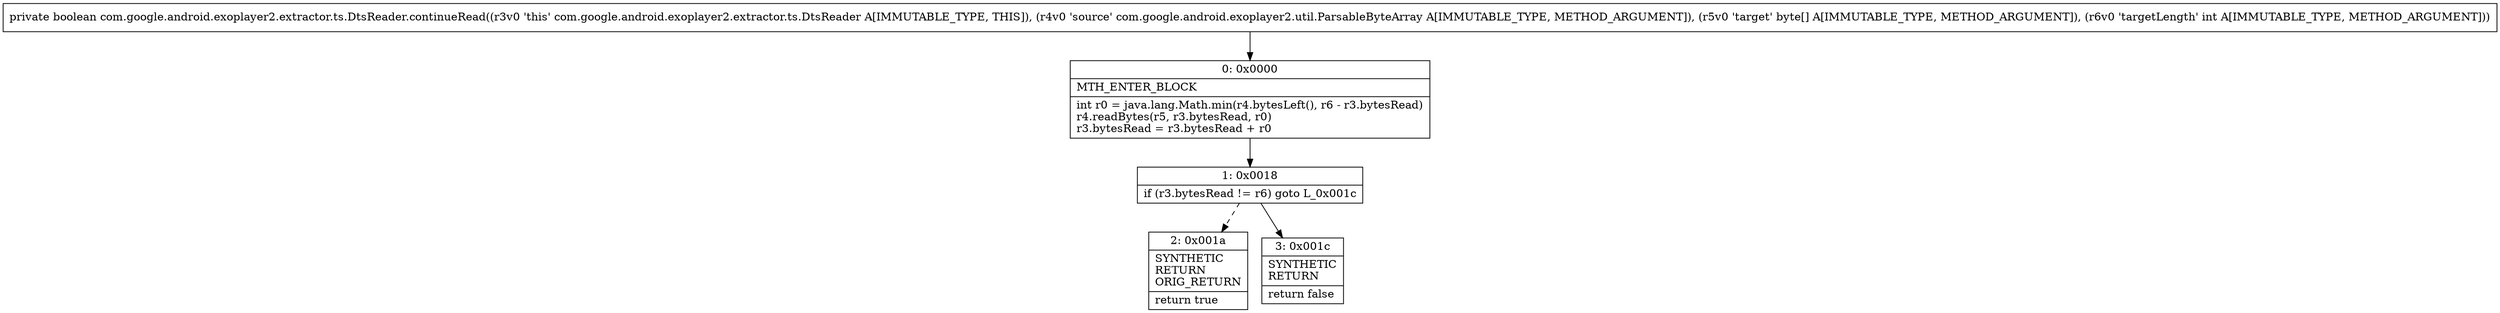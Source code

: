 digraph "CFG forcom.google.android.exoplayer2.extractor.ts.DtsReader.continueRead(Lcom\/google\/android\/exoplayer2\/util\/ParsableByteArray;[BI)Z" {
Node_0 [shape=record,label="{0\:\ 0x0000|MTH_ENTER_BLOCK\l|int r0 = java.lang.Math.min(r4.bytesLeft(), r6 \- r3.bytesRead)\lr4.readBytes(r5, r3.bytesRead, r0)\lr3.bytesRead = r3.bytesRead + r0\l}"];
Node_1 [shape=record,label="{1\:\ 0x0018|if (r3.bytesRead != r6) goto L_0x001c\l}"];
Node_2 [shape=record,label="{2\:\ 0x001a|SYNTHETIC\lRETURN\lORIG_RETURN\l|return true\l}"];
Node_3 [shape=record,label="{3\:\ 0x001c|SYNTHETIC\lRETURN\l|return false\l}"];
MethodNode[shape=record,label="{private boolean com.google.android.exoplayer2.extractor.ts.DtsReader.continueRead((r3v0 'this' com.google.android.exoplayer2.extractor.ts.DtsReader A[IMMUTABLE_TYPE, THIS]), (r4v0 'source' com.google.android.exoplayer2.util.ParsableByteArray A[IMMUTABLE_TYPE, METHOD_ARGUMENT]), (r5v0 'target' byte[] A[IMMUTABLE_TYPE, METHOD_ARGUMENT]), (r6v0 'targetLength' int A[IMMUTABLE_TYPE, METHOD_ARGUMENT])) }"];
MethodNode -> Node_0;
Node_0 -> Node_1;
Node_1 -> Node_2[style=dashed];
Node_1 -> Node_3;
}

